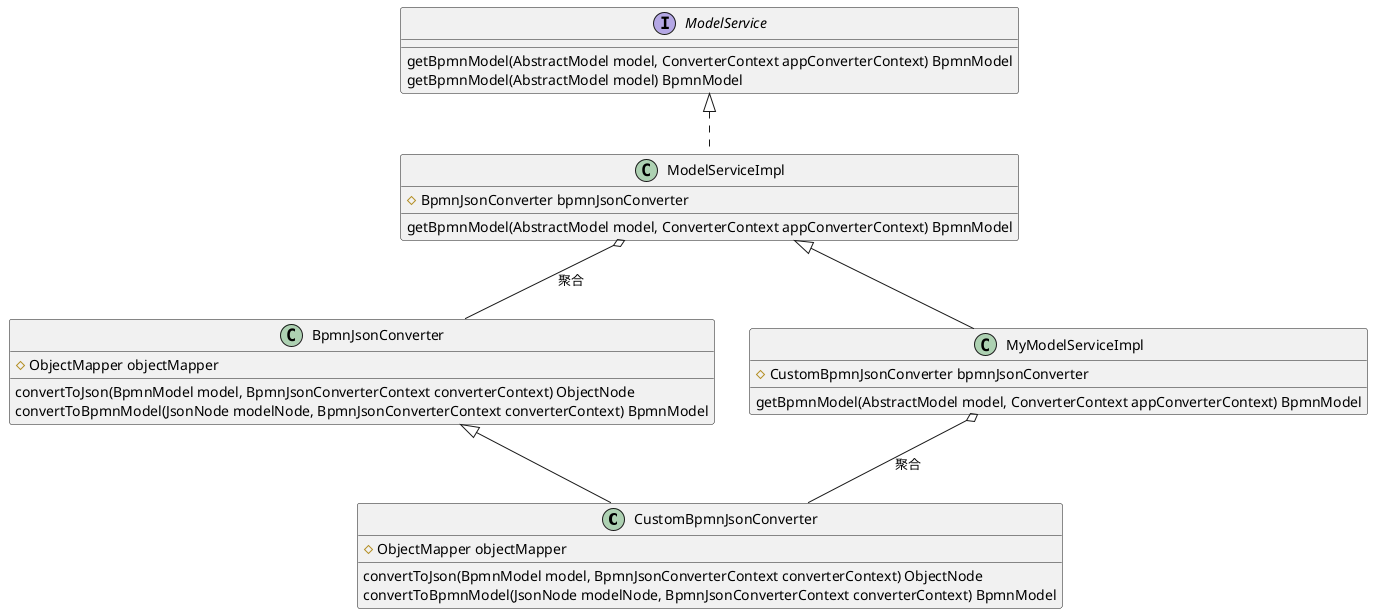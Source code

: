 @startuml
'https://plantuml.com/class-diagram

class CustomBpmnJsonConverter
class BpmnJsonConverter
class MyModelServiceImpl
class ModelServiceImpl
interface ModelService


ModelService <|.. ModelServiceImpl
ModelServiceImpl <|-- MyModelServiceImpl
BpmnJsonConverter <|-- CustomBpmnJsonConverter
ModelServiceImpl o-- BpmnJsonConverter : 聚合
MyModelServiceImpl o-- CustomBpmnJsonConverter : 聚合

class BpmnJsonConverter{
# ObjectMapper objectMapper
convertToJson(BpmnModel model, BpmnJsonConverterContext converterContext) ObjectNode
convertToBpmnModel(JsonNode modelNode, BpmnJsonConverterContext converterContext) BpmnModel
}

class CustomBpmnJsonConverter{
# ObjectMapper objectMapper
convertToJson(BpmnModel model, BpmnJsonConverterContext converterContext) ObjectNode
convertToBpmnModel(JsonNode modelNode, BpmnJsonConverterContext converterContext) BpmnModel
}


interface ModelService{
getBpmnModel(AbstractModel model, ConverterContext appConverterContext) BpmnModel
getBpmnModel(AbstractModel model) BpmnModel
}
class MyModelServiceImpl{
# CustomBpmnJsonConverter bpmnJsonConverter
getBpmnModel(AbstractModel model, ConverterContext appConverterContext) BpmnModel
}

class ModelServiceImpl{
# BpmnJsonConverter bpmnJsonConverter
getBpmnModel(AbstractModel model, ConverterContext appConverterContext) BpmnModel
}

@enduml
